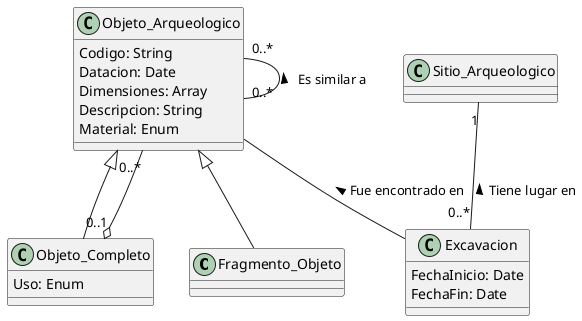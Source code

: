 @startuml

class Fragmento_Objeto {}
class Objeto_Completo {
    Uso: Enum
}
class Objeto_Arqueologico {
    Codigo: String
    Datacion: Date
    Dimensiones: Array
    Descripcion: String
    Material: Enum
}
class Sitio_Arqueologico {}
class Excavacion {
    FechaInicio: Date
    FechaFin: Date
}

Objeto_Arqueologico <|-- Fragmento_Objeto
Objeto_Arqueologico <|-- Objeto_Completo
Objeto_Completo "0..1" o-- "0..*" Objeto_Arqueologico
Objeto_Arqueologico "0..*" -- "0..*" Objeto_Arqueologico : < Es similar a
Sitio_Arqueologico "1" -- "0..*" Excavacion : < Tiene lugar en
Objeto_Arqueologico -- Excavacion : < Fue encontrado en

@enduml
